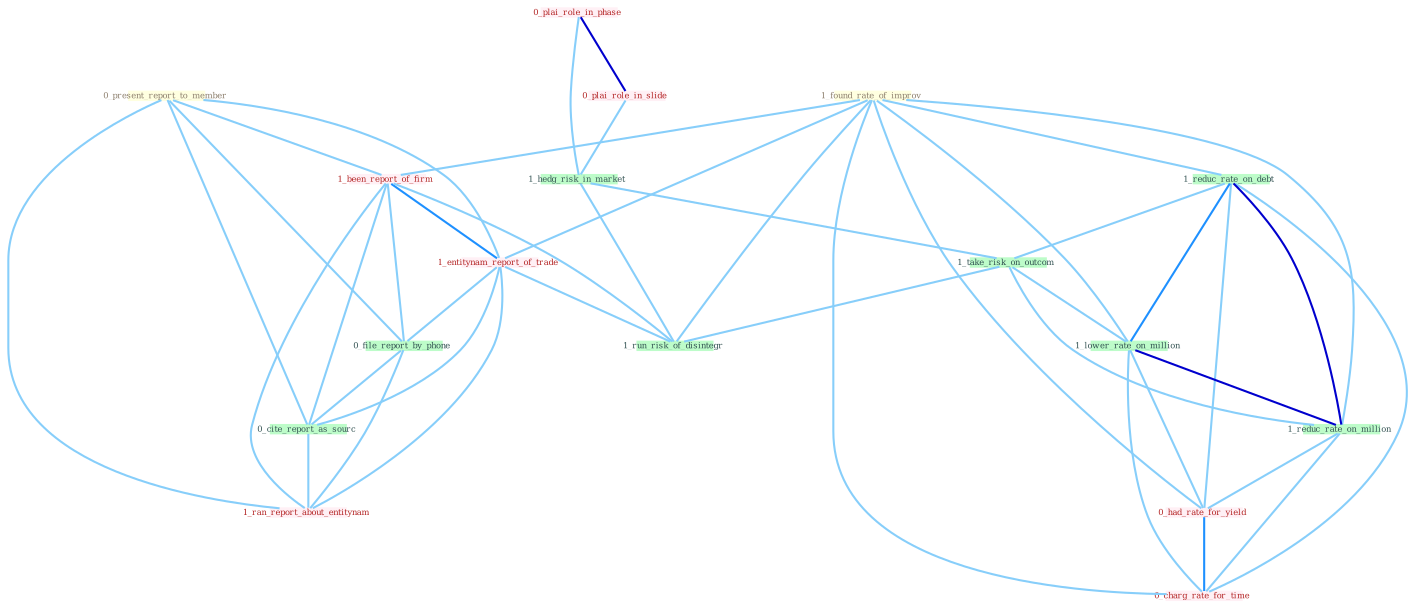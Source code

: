 Graph G{ 
    node
    [shape=polygon,style=filled,width=.5,height=.06,color="#BDFCC9",fixedsize=true,fontsize=4,
    fontcolor="#2f4f4f"];
    {node
    [color="#ffffe0", fontcolor="#8b7d6b"] "1_found_rate_of_improv " "0_present_report_to_member "}
{node [color="#fff0f5", fontcolor="#b22222"] "0_plai_role_in_phase " "1_been_report_of_firm " "0_plai_role_in_slide " "1_entitynam_report_of_trade " "0_had_rate_for_yield " "0_charg_rate_for_time " "1_ran_report_about_entitynam "}
edge [color="#B0E2FF"];

	"1_found_rate_of_improv " -- "1_reduc_rate_on_debt " [w="1", color="#87cefa" ];
	"1_found_rate_of_improv " -- "1_been_report_of_firm " [w="1", color="#87cefa" ];
	"1_found_rate_of_improv " -- "1_entitynam_report_of_trade " [w="1", color="#87cefa" ];
	"1_found_rate_of_improv " -- "1_lower_rate_on_million " [w="1", color="#87cefa" ];
	"1_found_rate_of_improv " -- "1_reduc_rate_on_million " [w="1", color="#87cefa" ];
	"1_found_rate_of_improv " -- "1_run_risk_of_disintegr " [w="1", color="#87cefa" ];
	"1_found_rate_of_improv " -- "0_had_rate_for_yield " [w="1", color="#87cefa" ];
	"1_found_rate_of_improv " -- "0_charg_rate_for_time " [w="1", color="#87cefa" ];
	"0_present_report_to_member " -- "1_been_report_of_firm " [w="1", color="#87cefa" ];
	"0_present_report_to_member " -- "1_entitynam_report_of_trade " [w="1", color="#87cefa" ];
	"0_present_report_to_member " -- "0_file_report_by_phone " [w="1", color="#87cefa" ];
	"0_present_report_to_member " -- "0_cite_report_as_sourc " [w="1", color="#87cefa" ];
	"0_present_report_to_member " -- "1_ran_report_about_entitynam " [w="1", color="#87cefa" ];
	"1_reduc_rate_on_debt " -- "1_take_risk_on_outcom " [w="1", color="#87cefa" ];
	"1_reduc_rate_on_debt " -- "1_lower_rate_on_million " [w="2", color="#1e90ff" , len=0.8];
	"1_reduc_rate_on_debt " -- "1_reduc_rate_on_million " [w="3", color="#0000cd" , len=0.6];
	"1_reduc_rate_on_debt " -- "0_had_rate_for_yield " [w="1", color="#87cefa" ];
	"1_reduc_rate_on_debt " -- "0_charg_rate_for_time " [w="1", color="#87cefa" ];
	"0_plai_role_in_phase " -- "0_plai_role_in_slide " [w="3", color="#0000cd" , len=0.6];
	"0_plai_role_in_phase " -- "1_hedg_risk_in_market " [w="1", color="#87cefa" ];
	"1_been_report_of_firm " -- "1_entitynam_report_of_trade " [w="2", color="#1e90ff" , len=0.8];
	"1_been_report_of_firm " -- "0_file_report_by_phone " [w="1", color="#87cefa" ];
	"1_been_report_of_firm " -- "0_cite_report_as_sourc " [w="1", color="#87cefa" ];
	"1_been_report_of_firm " -- "1_run_risk_of_disintegr " [w="1", color="#87cefa" ];
	"1_been_report_of_firm " -- "1_ran_report_about_entitynam " [w="1", color="#87cefa" ];
	"0_plai_role_in_slide " -- "1_hedg_risk_in_market " [w="1", color="#87cefa" ];
	"1_entitynam_report_of_trade " -- "0_file_report_by_phone " [w="1", color="#87cefa" ];
	"1_entitynam_report_of_trade " -- "0_cite_report_as_sourc " [w="1", color="#87cefa" ];
	"1_entitynam_report_of_trade " -- "1_run_risk_of_disintegr " [w="1", color="#87cefa" ];
	"1_entitynam_report_of_trade " -- "1_ran_report_about_entitynam " [w="1", color="#87cefa" ];
	"1_hedg_risk_in_market " -- "1_take_risk_on_outcom " [w="1", color="#87cefa" ];
	"1_hedg_risk_in_market " -- "1_run_risk_of_disintegr " [w="1", color="#87cefa" ];
	"1_take_risk_on_outcom " -- "1_lower_rate_on_million " [w="1", color="#87cefa" ];
	"1_take_risk_on_outcom " -- "1_reduc_rate_on_million " [w="1", color="#87cefa" ];
	"1_take_risk_on_outcom " -- "1_run_risk_of_disintegr " [w="1", color="#87cefa" ];
	"0_file_report_by_phone " -- "0_cite_report_as_sourc " [w="1", color="#87cefa" ];
	"0_file_report_by_phone " -- "1_ran_report_about_entitynam " [w="1", color="#87cefa" ];
	"0_cite_report_as_sourc " -- "1_ran_report_about_entitynam " [w="1", color="#87cefa" ];
	"1_lower_rate_on_million " -- "1_reduc_rate_on_million " [w="3", color="#0000cd" , len=0.6];
	"1_lower_rate_on_million " -- "0_had_rate_for_yield " [w="1", color="#87cefa" ];
	"1_lower_rate_on_million " -- "0_charg_rate_for_time " [w="1", color="#87cefa" ];
	"1_reduc_rate_on_million " -- "0_had_rate_for_yield " [w="1", color="#87cefa" ];
	"1_reduc_rate_on_million " -- "0_charg_rate_for_time " [w="1", color="#87cefa" ];
	"0_had_rate_for_yield " -- "0_charg_rate_for_time " [w="2", color="#1e90ff" , len=0.8];
}